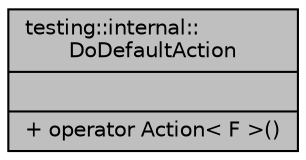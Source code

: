 digraph "testing::internal::DoDefaultAction"
{
 // LATEX_PDF_SIZE
  bgcolor="transparent";
  edge [fontname="Helvetica",fontsize="10",labelfontname="Helvetica",labelfontsize="10"];
  node [fontname="Helvetica",fontsize="10",shape=record];
  Node1 [label="{testing::internal::\lDoDefaultAction\n||+ operator Action\< F \>()\l}",height=0.2,width=0.4,color="black", fillcolor="grey75", style="filled", fontcolor="black",tooltip=" "];
}
